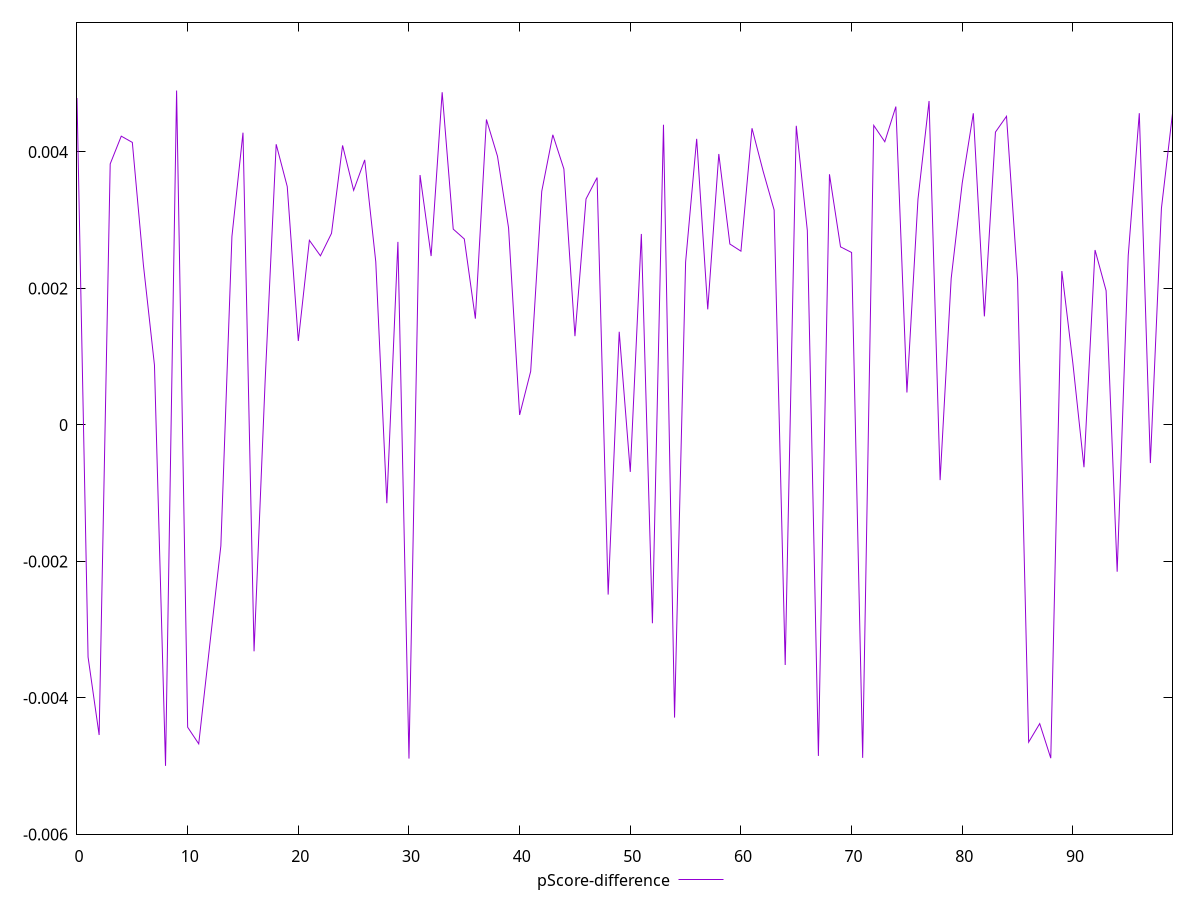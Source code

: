 reset

$pScoreDifference <<EOF
0 0.004789579862421567
1 -0.0034012602127818092
2 -0.004543773320171862
3 0.0038239041357285286
4 0.00423061931607871
5 0.004139111884398583
6 0.0023442336640321915
7 0.0008751458175593751
8 -0.0049963276287542935
9 0.004898958796421771
10 -0.004429856808219557
11 -0.004673471074563951
12 -0.003220949989134303
13 -0.001773113670983817
14 0.0027604936852311246
15 0.0042816531263880075
16 -0.003317867926873219
17 0.0006370787171203762
18 0.004111768932909321
19 0.00349183884339499
20 0.001229316483278009
21 0.0027045159388613405
22 0.002477221754106751
23 0.0028069452902866887
24 0.004094979997311676
25 0.00343673197019867
26 0.0038829987541287303
27 0.0023901543681162374
28 -0.0011471371208212622
29 0.0026815434627466828
30 -0.004889674643173192
31 0.0036610235853800632
32 0.002473872781291353
33 0.004873983842673624
34 0.0028686982893473267
35 0.0027241389387822057
36 0.001556595943771999
37 0.004475000585554945
38 0.003935267951848065
39 0.002887369015301511
40 0.00014566766287155142
41 0.0007854423373175323
42 0.003422357069976012
43 0.00425041490370609
44 0.0037497082435827833
45 0.0012999841563118286
46 0.0033107233642176714
47 0.00362363601511001
48 -0.0024867487472482463
49 0.0013644516291259068
50 -0.0006889599322424944
51 0.0027978504086318967
52 -0.0029067865808405924
53 0.004398120112181381
54 -0.004288940985074929
55 0.0023858491568729545
56 0.0041914026319117
57 0.001692624294438172
58 0.003969317226554803
59 0.002649957703179995
60 0.002545640462555121
61 0.00434638177244151
62 0.003719985486413002
63 0.0031488521152674975
64 -0.0035177096725027
65 0.004382373164902087
66 0.0028485919843567187
67 -0.004850275688506156
68 0.003672048555558194
69 0.0026088029252060996
70 0.0025262623661689854
71 -0.004878623967731199
72 0.004388131980878451
73 0.004148706187511508
74 0.0046640880717102595
75 0.0004741210088020642
76 0.00330784894219438
77 0.004745762812383536
78 -0.0008090253701387717
79 0.0021452834570393486
80 0.0035464713622339605
81 0.00456572162484109
82 0.0015903799546876929
83 0.004290239357130077
84 0.0045215732418605326
85 0.0021299822546083647
86 -0.0046484371905102795
87 -0.004377294355404071
88 -0.004883428633261189
89 0.0022538372695725117
90 0.0008980509386910529
91 -0.0006199985132419039
92 0.0025623874556516824
93 0.0019664743869071133
94 -0.0021514127629235213
95 0.002482484462394796
96 0.004567161747899562
97 -0.0005594849410897607
98 0.0031742030513960406
99 0.004563801465942097
EOF

set key outside below
set xrange [0:99]
set yrange [-0.0059963276287542935:0.005898958796421771]
set trange [-0.0059963276287542935:0.005898958796421771]
set terminal svg size 640, 500 enhanced background rgb 'white'
set output "reports/report_00030_2021-02-24T20-42-31.540Z/first-cpu-idle/samples/astro/pScore-difference/values.svg"

plot $pScoreDifference title "pScore-difference" with line

reset
